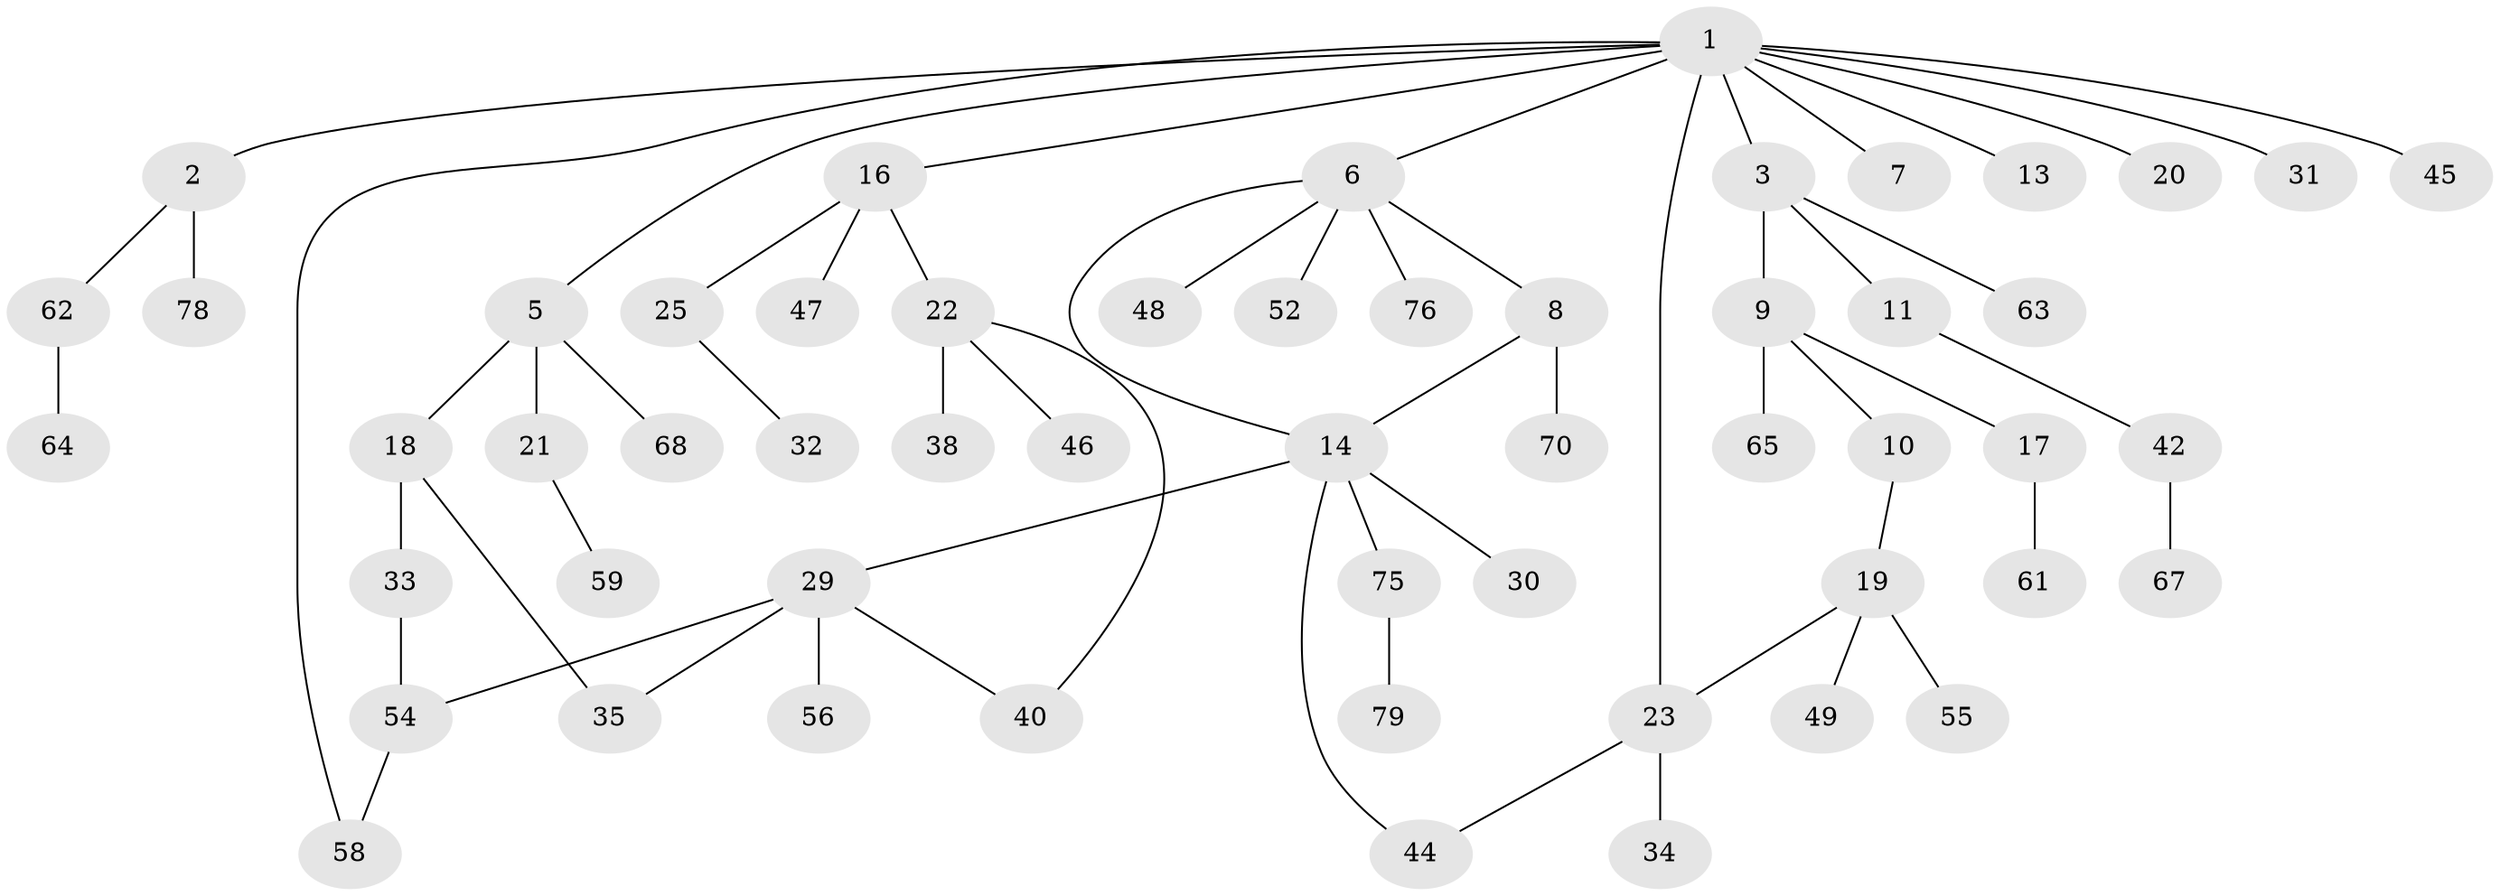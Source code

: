// Generated by graph-tools (version 1.1) at 2025/51/02/27/25 19:51:39]
// undirected, 55 vertices, 61 edges
graph export_dot {
graph [start="1"]
  node [color=gray90,style=filled];
  1 [super="+4"];
  2 [super="+72"];
  3 [super="+27"];
  5 [super="+15"];
  6 [super="+26"];
  7;
  8 [super="+51"];
  9 [super="+12"];
  10 [super="+41"];
  11 [super="+28"];
  13 [super="+60"];
  14 [super="+53"];
  16 [super="+39"];
  17;
  18 [super="+57"];
  19 [super="+24"];
  20;
  21 [super="+43"];
  22 [super="+36"];
  23 [super="+50"];
  25;
  29 [super="+37"];
  30;
  31;
  32 [super="+69"];
  33;
  34;
  35;
  38;
  40;
  42;
  44;
  45;
  46;
  47;
  48;
  49;
  52;
  54 [super="+66"];
  55;
  56;
  58;
  59 [super="+74"];
  61;
  62 [super="+73"];
  63;
  64;
  65 [super="+71"];
  67;
  68;
  70;
  75 [super="+77"];
  76;
  78;
  79;
  1 -- 2;
  1 -- 3;
  1 -- 6;
  1 -- 20;
  1 -- 23;
  1 -- 45;
  1 -- 16;
  1 -- 5;
  1 -- 7;
  1 -- 58;
  1 -- 13;
  1 -- 31;
  2 -- 62;
  2 -- 78;
  3 -- 9;
  3 -- 11;
  3 -- 63;
  5 -- 18;
  5 -- 21;
  5 -- 68;
  6 -- 8;
  6 -- 14;
  6 -- 48;
  6 -- 76;
  6 -- 52;
  8 -- 70;
  8 -- 14;
  9 -- 10;
  9 -- 65;
  9 -- 17;
  10 -- 19;
  11 -- 42;
  14 -- 29;
  14 -- 30;
  14 -- 44;
  14 -- 75;
  16 -- 22;
  16 -- 25;
  16 -- 47;
  17 -- 61;
  18 -- 33;
  18 -- 35;
  19 -- 55;
  19 -- 23;
  19 -- 49;
  21 -- 59;
  22 -- 46;
  22 -- 40;
  22 -- 38;
  23 -- 34;
  23 -- 44;
  25 -- 32;
  29 -- 35;
  29 -- 54;
  29 -- 40;
  29 -- 56;
  33 -- 54;
  42 -- 67;
  54 -- 58;
  62 -- 64;
  75 -- 79;
}

